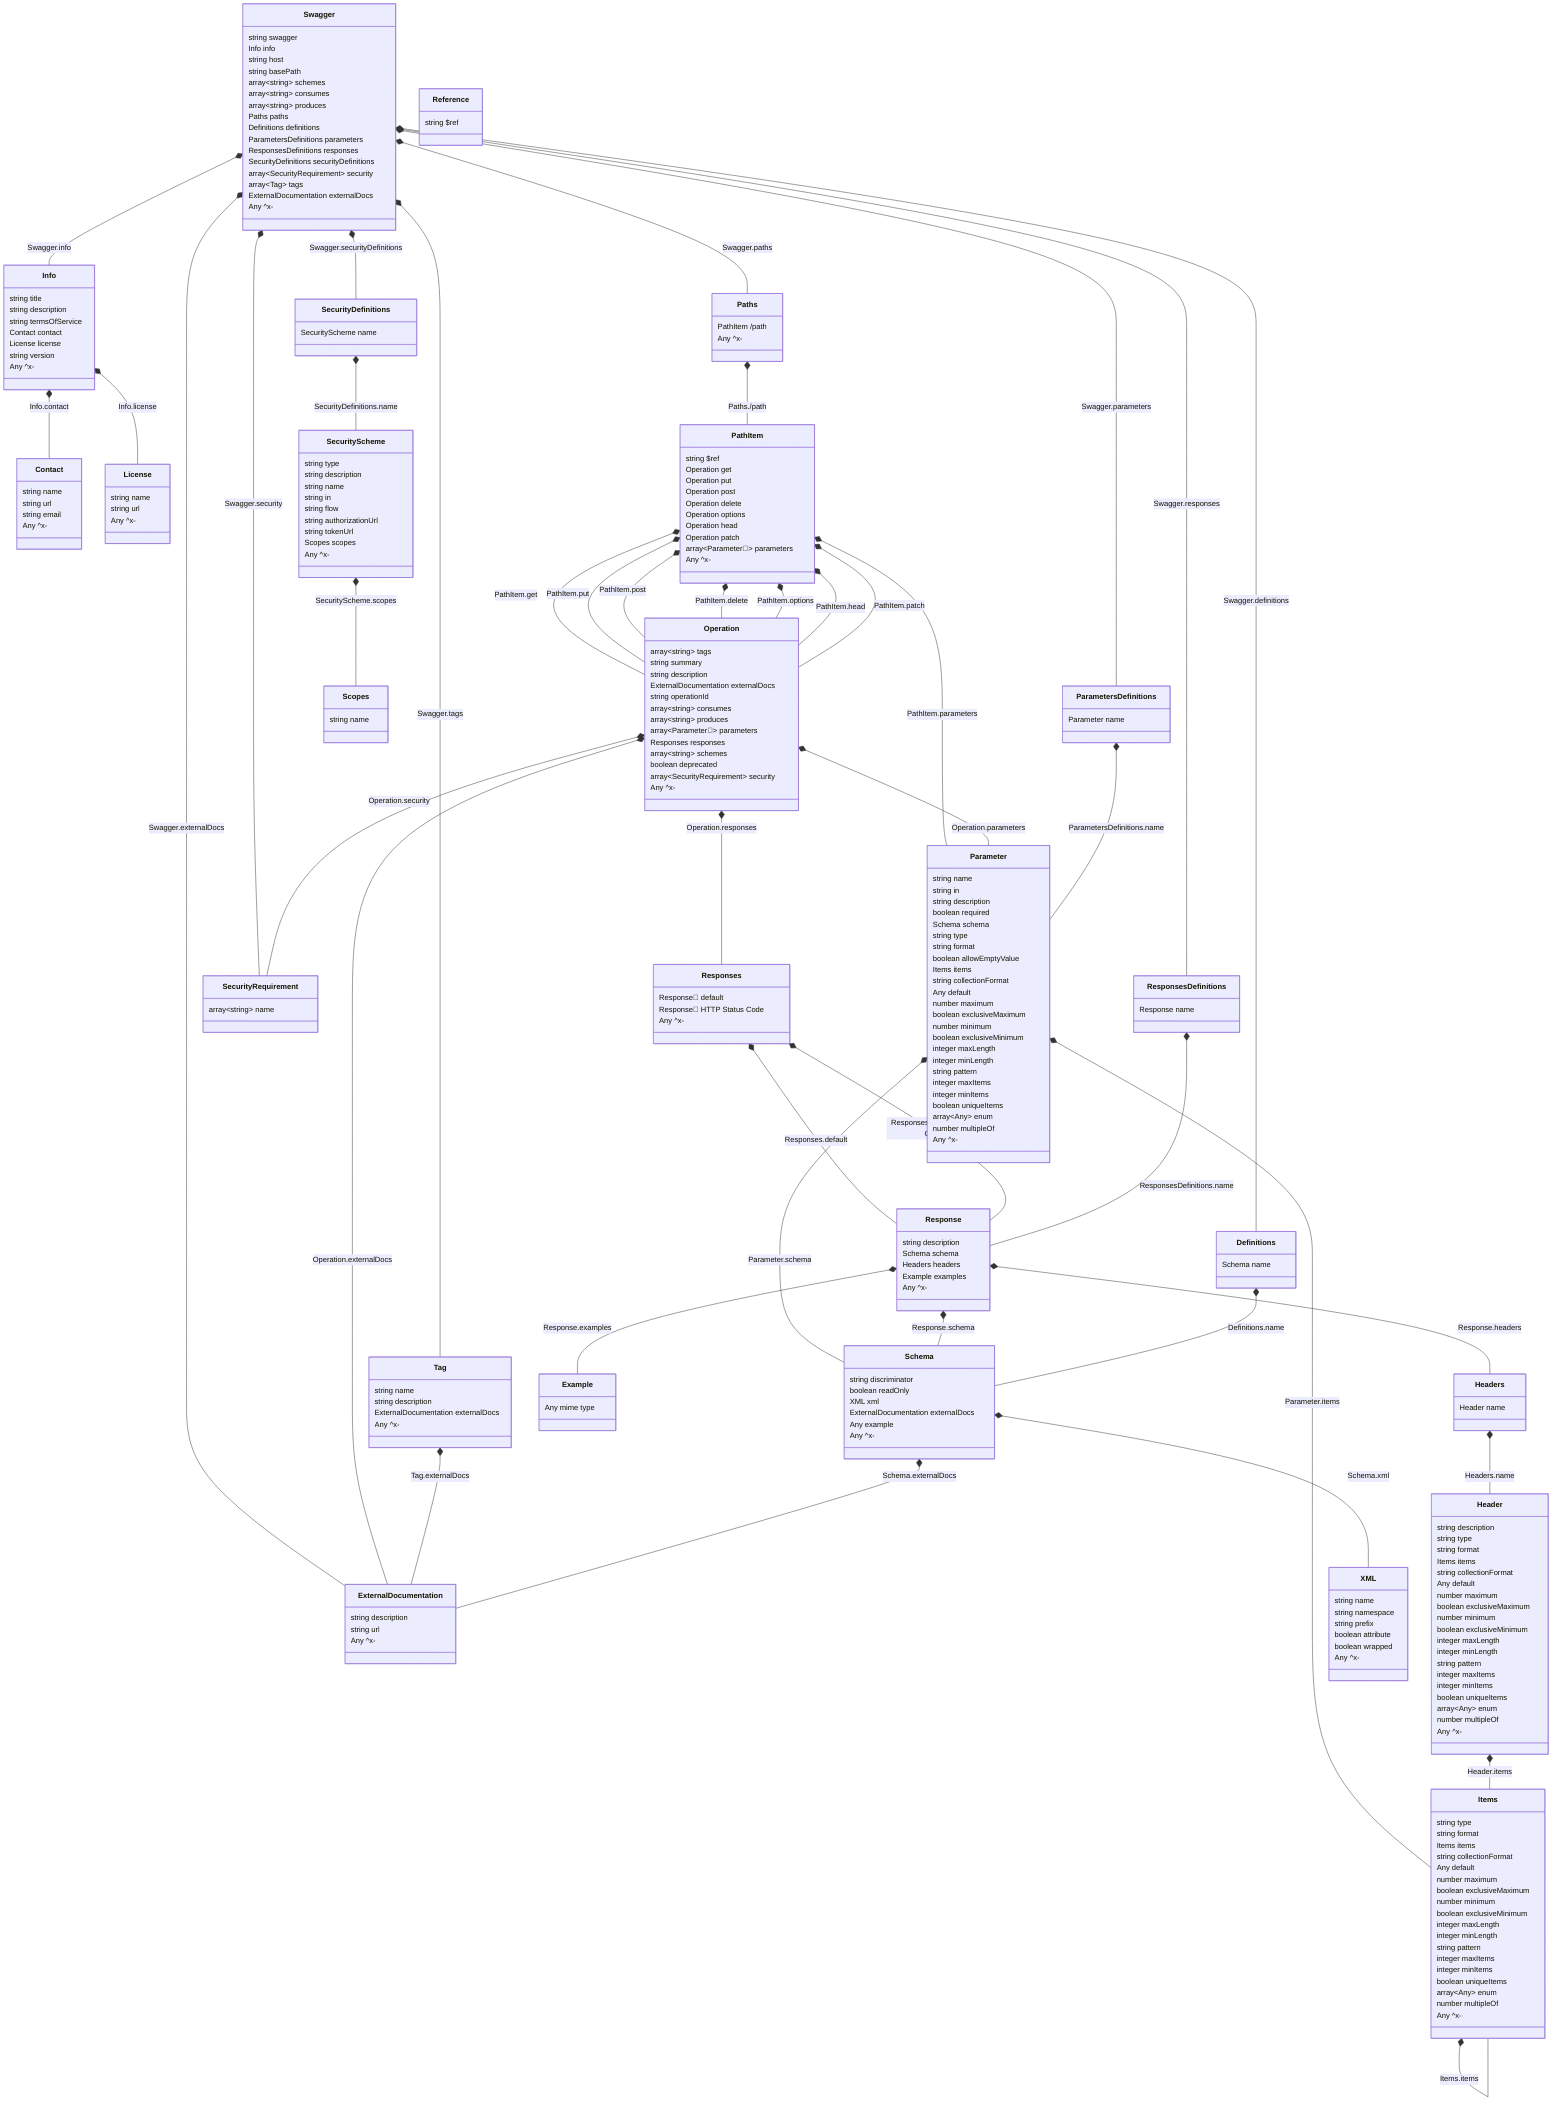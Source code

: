 classDiagram
  class Swagger:::Swagger {
    string swagger
    Info info
    string host
    string basePath
    array~string~ schemes
    array~string~ consumes
    array~string~ produces
    Paths paths
    Definitions definitions
    ParametersDefinitions parameters
    ResponsesDefinitions responses
    SecurityDefinitions securityDefinitions
    array~SecurityRequirement~ security
    array~Tag~ tags
    ExternalDocumentation externalDocs
    Any ^x-
  }
  Swagger *-- Info : Swagger.info
  Swagger *-- Paths : Swagger.paths
  Swagger *-- Definitions : Swagger.definitions
  Swagger *-- ParametersDefinitions : Swagger.parameters
  Swagger *-- ResponsesDefinitions : Swagger.responses
  Swagger *-- SecurityDefinitions : Swagger.securityDefinitions
  Swagger *-- SecurityRequirement : Swagger.security
  Swagger *-- Tag : Swagger.tags
  Swagger *-- ExternalDocumentation : Swagger.externalDocs

  class Info:::Info {
    string title
    string description
    string termsOfService
    Contact contact
    License license
    string version
    Any ^x-
  }
  Info *-- Contact : Info.contact
  Info *-- License : Info.license

  class Contact:::Contact {
    string name
    string url
    string email
    Any ^x-
  }

  class License:::License {
    string name
    string url
    Any ^x-
  }

  class Paths:::Paths {
    PathItem /path
    Any ^x-
  }
  Paths *-- PathItem : Paths./path

  class PathItem:::PathItem {
    string $ref
    Operation get
    Operation put
    Operation post
    Operation delete
    Operation options
    Operation head
    Operation patch
    array~Parameter🔗~ parameters
    Any ^x-
  }
  PathItem *-- Operation : PathItem.get
  PathItem *-- Operation : PathItem.put
  PathItem *-- Operation : PathItem.post
  PathItem *-- Operation : PathItem.delete
  PathItem *-- Operation : PathItem.options
  PathItem *-- Operation : PathItem.head
  PathItem *-- Operation : PathItem.patch
  PathItem *-- Parameter : PathItem.parameters

  class Operation:::Operation {
    array~string~ tags
    string summary
    string description
    ExternalDocumentation externalDocs
    string operationId
    array~string~ consumes
    array~string~ produces
    array~Parameter🔗~ parameters
    Responses responses
    array~string~ schemes
    boolean deprecated
    array~SecurityRequirement~ security
    Any ^x-
  }
  Operation *-- ExternalDocumentation : Operation.externalDocs
  Operation *-- Parameter : Operation.parameters
  Operation *-- Responses : Operation.responses
  Operation *-- SecurityRequirement : Operation.security

  class ExternalDocumentation:::ExternalDocumentation {
    string description
    string url
    Any ^x-
  }

  class Parameter:::Parameter {
    string name
    string in
    string description
    boolean required
    Schema schema
    string type
    string format
    boolean allowEmptyValue
    Items items
    string collectionFormat
    Any default
    number maximum
    boolean exclusiveMaximum
    number minimum
    boolean exclusiveMinimum
    integer maxLength
    integer minLength
    string pattern
    integer maxItems
    integer minItems
    boolean uniqueItems
    array~Any~ enum
    number multipleOf
    Any ^x-
  }
  Parameter *-- Schema : Parameter.schema
  Parameter *-- Items : Parameter.items

  class Items:::Items {
    string type
    string format
    Items items
    string collectionFormat
    Any default
    number maximum
    boolean exclusiveMaximum
    number minimum
    boolean exclusiveMinimum
    integer maxLength
    integer minLength
    string pattern
    integer maxItems
    integer minItems
    boolean uniqueItems
    array~Any~ enum
    number multipleOf
    Any ^x-
  }
  Items *-- Items : Items.items

  class Responses:::Responses {
    Response🔗 default
    Response🔗 HTTP Status Code
    Any ^x-
  }
  Responses *-- Response : Responses.default
  Responses *-- Response : Responses.HTTP Status Code

  class Response:::Response {
    string description
    Schema schema
    Headers headers
    Example examples
    Any ^x-
  }
  Response *-- Schema : Response.schema
  Response *-- Headers : Response.headers
  Response *-- Example : Response.examples

  class Headers:::Headers {
    Header name
  }
  Headers *-- Header : Headers.name

  class Example:::Example {
    Any mime type
  }

  class Header:::Header {
    string description
    string type
    string format
    Items items
    string collectionFormat
    Any default
    number maximum
    boolean exclusiveMaximum
    number minimum
    boolean exclusiveMinimum
    integer maxLength
    integer minLength
    string pattern
    integer maxItems
    integer minItems
    boolean uniqueItems
    array~Any~ enum
    number multipleOf
    Any ^x-
  }
  Header *-- Items : Header.items

  class Tag:::Tag {
    string name
    string description
    ExternalDocumentation externalDocs
    Any ^x-
  }
  Tag *-- ExternalDocumentation : Tag.externalDocs

  class Reference:::Reference {
    string $ref
  }

  class Schema:::Schema {
    string discriminator
    boolean readOnly
    XML xml
    ExternalDocumentation externalDocs
    Any example
    Any ^x-
  }
  Schema *-- XML : Schema.xml
  Schema *-- ExternalDocumentation : Schema.externalDocs

  class XML:::XML {
    string name
    string namespace
    string prefix
    boolean attribute
    boolean wrapped
    Any ^x-
  }

  class Definitions:::Definitions {
    Schema name
  }
  Definitions *-- Schema : Definitions.name

  class ParametersDefinitions:::ParametersDefinitions {
    Parameter name
  }
  ParametersDefinitions *-- Parameter : ParametersDefinitions.name

  class ResponsesDefinitions:::ResponsesDefinitions {
    Response name
  }
  ResponsesDefinitions *-- Response : ResponsesDefinitions.name

  class SecurityDefinitions:::SecurityDefinitions {
    SecurityScheme name
  }
  SecurityDefinitions *-- SecurityScheme : SecurityDefinitions.name

  class SecurityScheme:::SecurityScheme {
    string type
    string description
    string name
    string in
    string flow
    string authorizationUrl
    string tokenUrl
    Scopes scopes
    Any ^x-
  }
  SecurityScheme *-- Scopes : SecurityScheme.scopes

  class Scopes:::Scopes {
    string name
  }

  class SecurityRequirement:::SecurityRequirement {
    array~string~ name
  }